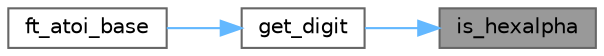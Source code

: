 digraph "is_hexalpha"
{
 // LATEX_PDF_SIZE
  bgcolor="transparent";
  edge [fontname=Helvetica,fontsize=10,labelfontname=Helvetica,labelfontsize=10];
  node [fontname=Helvetica,fontsize=10,shape=box,height=0.2,width=0.4];
  rankdir="RL";
  Node1 [id="Node000001",label="is_hexalpha",height=0.2,width=0.4,color="gray40", fillcolor="grey60", style="filled", fontcolor="black",tooltip=" "];
  Node1 -> Node2 [id="edge1_Node000001_Node000002",dir="back",color="steelblue1",style="solid",tooltip=" "];
  Node2 [id="Node000002",label="get_digit",height=0.2,width=0.4,color="grey40", fillcolor="white", style="filled",URL="$ft__atoi__base_8c.html#aba693b106378e3cec8378ba26b4d8c46",tooltip=" "];
  Node2 -> Node3 [id="edge2_Node000002_Node000003",dir="back",color="steelblue1",style="solid",tooltip=" "];
  Node3 [id="Node000003",label="ft_atoi_base",height=0.2,width=0.4,color="grey40", fillcolor="white", style="filled",URL="$ft__atoi__base_8c.html#a0e3e2ce372caf12ac57006efde3a1c4c",tooltip=" "];
}
